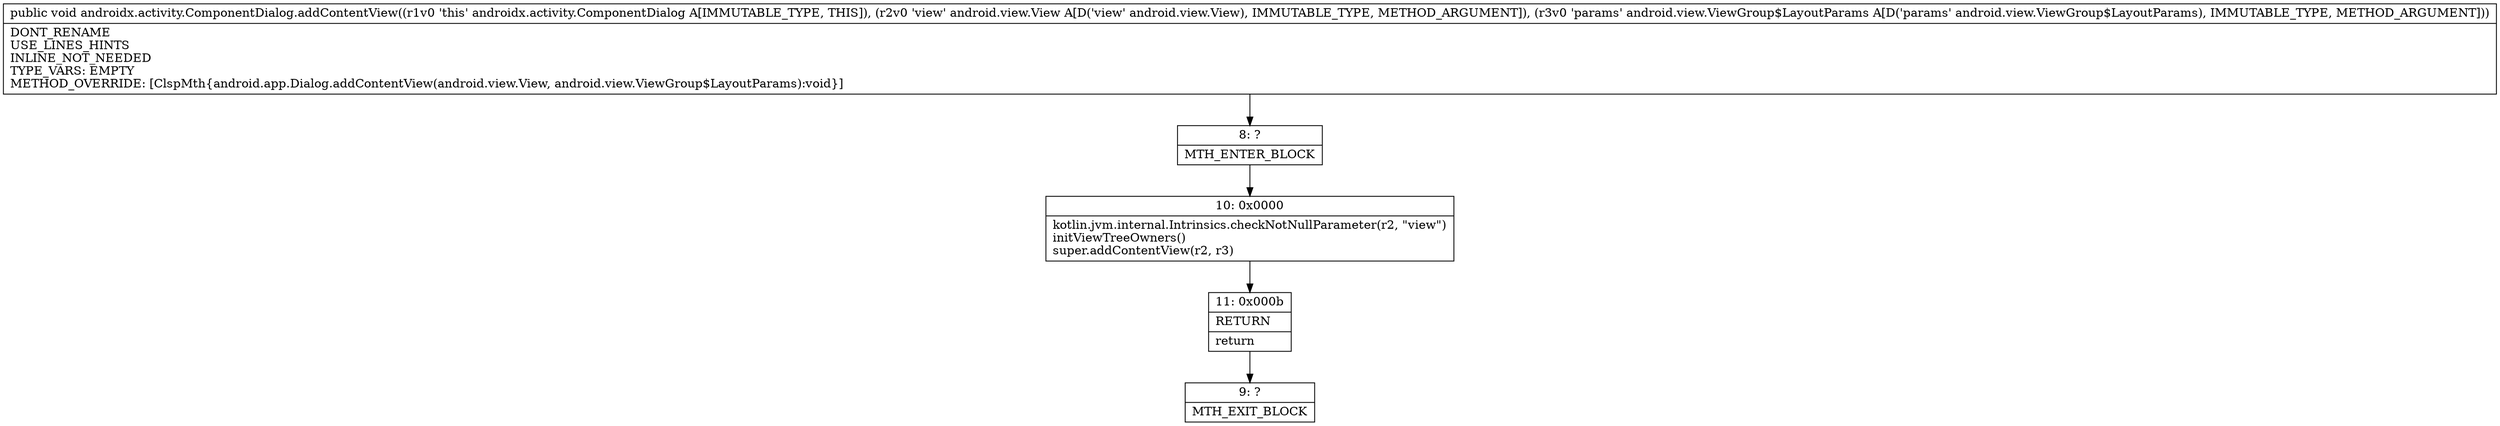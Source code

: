 digraph "CFG forandroidx.activity.ComponentDialog.addContentView(Landroid\/view\/View;Landroid\/view\/ViewGroup$LayoutParams;)V" {
Node_8 [shape=record,label="{8\:\ ?|MTH_ENTER_BLOCK\l}"];
Node_10 [shape=record,label="{10\:\ 0x0000|kotlin.jvm.internal.Intrinsics.checkNotNullParameter(r2, \"view\")\linitViewTreeOwners()\lsuper.addContentView(r2, r3)\l}"];
Node_11 [shape=record,label="{11\:\ 0x000b|RETURN\l|return\l}"];
Node_9 [shape=record,label="{9\:\ ?|MTH_EXIT_BLOCK\l}"];
MethodNode[shape=record,label="{public void androidx.activity.ComponentDialog.addContentView((r1v0 'this' androidx.activity.ComponentDialog A[IMMUTABLE_TYPE, THIS]), (r2v0 'view' android.view.View A[D('view' android.view.View), IMMUTABLE_TYPE, METHOD_ARGUMENT]), (r3v0 'params' android.view.ViewGroup$LayoutParams A[D('params' android.view.ViewGroup$LayoutParams), IMMUTABLE_TYPE, METHOD_ARGUMENT]))  | DONT_RENAME\lUSE_LINES_HINTS\lINLINE_NOT_NEEDED\lTYPE_VARS: EMPTY\lMETHOD_OVERRIDE: [ClspMth\{android.app.Dialog.addContentView(android.view.View, android.view.ViewGroup$LayoutParams):void\}]\l}"];
MethodNode -> Node_8;Node_8 -> Node_10;
Node_10 -> Node_11;
Node_11 -> Node_9;
}

